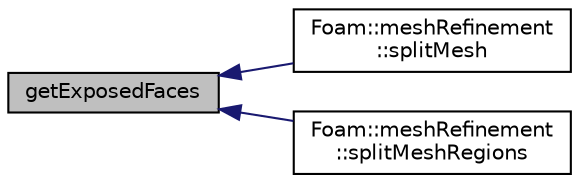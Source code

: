 digraph "getExposedFaces"
{
  bgcolor="transparent";
  edge [fontname="Helvetica",fontsize="10",labelfontname="Helvetica",labelfontsize="10"];
  node [fontname="Helvetica",fontsize="10",shape=record];
  rankdir="LR";
  Node1 [label="getExposedFaces",height=0.2,width=0.4,color="black", fillcolor="grey75", style="filled", fontcolor="black"];
  Node1 -> Node2 [dir="back",color="midnightblue",fontsize="10",style="solid",fontname="Helvetica"];
  Node2 [label="Foam::meshRefinement\l::splitMesh",height=0.2,width=0.4,color="black",URL="$a01469.html#a08f4ea0b833b94c474aa41d492a55d31",tooltip="Split off (with optional buffer layers) unreachable areas. "];
  Node1 -> Node3 [dir="back",color="midnightblue",fontsize="10",style="solid",fontname="Helvetica"];
  Node3 [label="Foam::meshRefinement\l::splitMeshRegions",height=0.2,width=0.4,color="black",URL="$a01469.html#abb4c189f35ecf6727f0bd93924cdfafa",tooltip="Split mesh. Keep part containing point. "];
}
